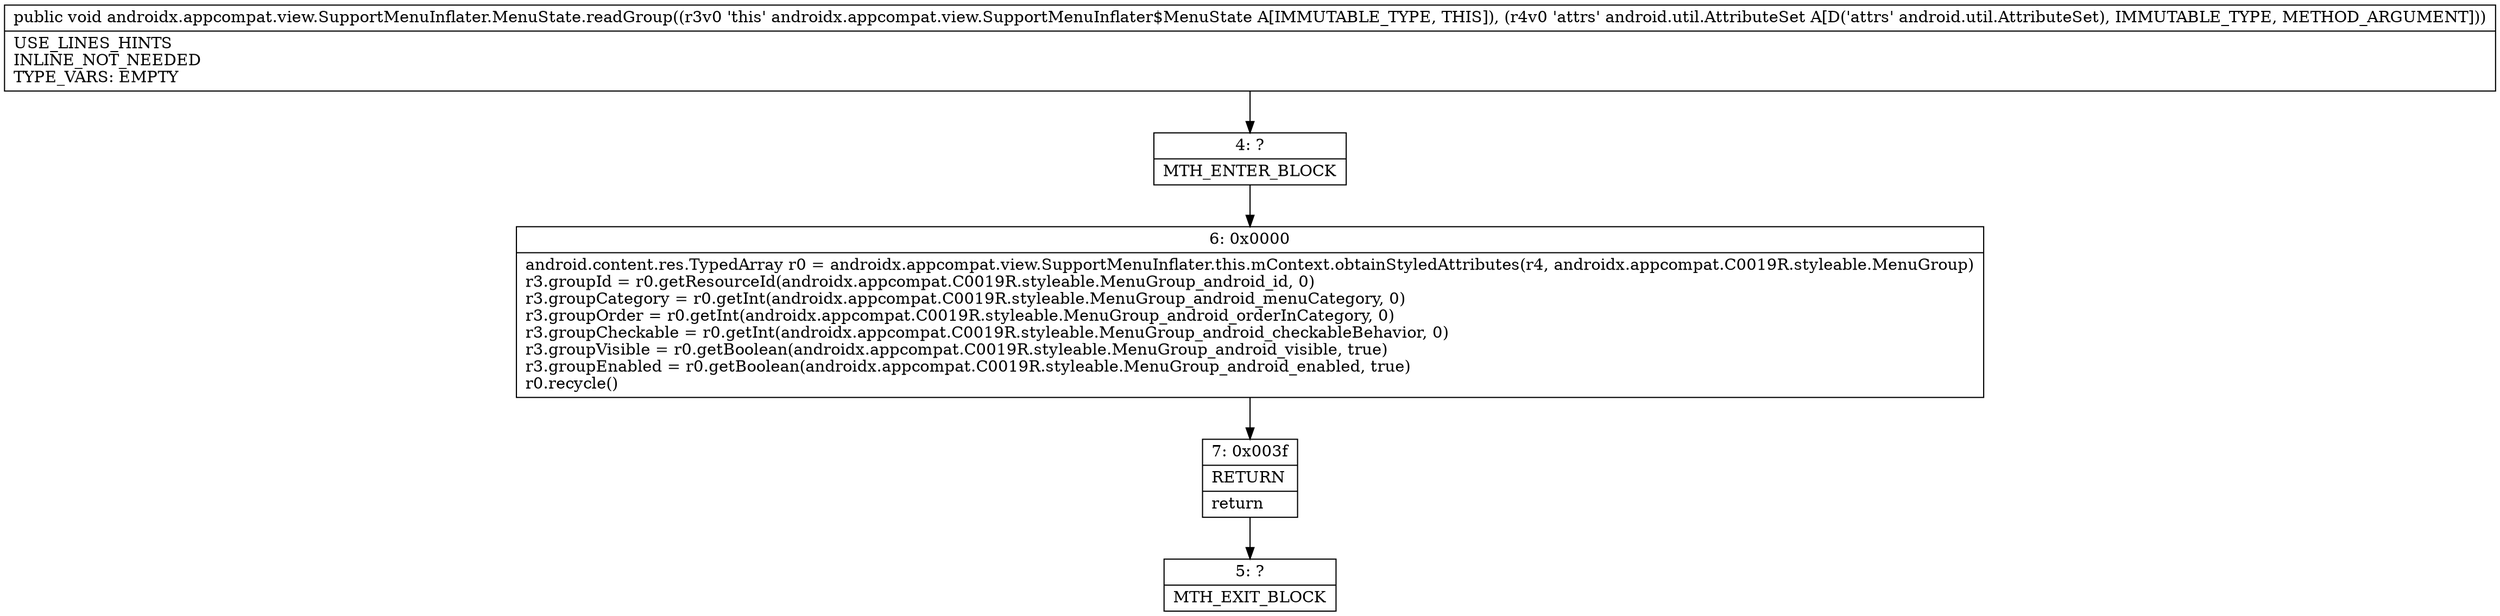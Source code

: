 digraph "CFG forandroidx.appcompat.view.SupportMenuInflater.MenuState.readGroup(Landroid\/util\/AttributeSet;)V" {
Node_4 [shape=record,label="{4\:\ ?|MTH_ENTER_BLOCK\l}"];
Node_6 [shape=record,label="{6\:\ 0x0000|android.content.res.TypedArray r0 = androidx.appcompat.view.SupportMenuInflater.this.mContext.obtainStyledAttributes(r4, androidx.appcompat.C0019R.styleable.MenuGroup)\lr3.groupId = r0.getResourceId(androidx.appcompat.C0019R.styleable.MenuGroup_android_id, 0)\lr3.groupCategory = r0.getInt(androidx.appcompat.C0019R.styleable.MenuGroup_android_menuCategory, 0)\lr3.groupOrder = r0.getInt(androidx.appcompat.C0019R.styleable.MenuGroup_android_orderInCategory, 0)\lr3.groupCheckable = r0.getInt(androidx.appcompat.C0019R.styleable.MenuGroup_android_checkableBehavior, 0)\lr3.groupVisible = r0.getBoolean(androidx.appcompat.C0019R.styleable.MenuGroup_android_visible, true)\lr3.groupEnabled = r0.getBoolean(androidx.appcompat.C0019R.styleable.MenuGroup_android_enabled, true)\lr0.recycle()\l}"];
Node_7 [shape=record,label="{7\:\ 0x003f|RETURN\l|return\l}"];
Node_5 [shape=record,label="{5\:\ ?|MTH_EXIT_BLOCK\l}"];
MethodNode[shape=record,label="{public void androidx.appcompat.view.SupportMenuInflater.MenuState.readGroup((r3v0 'this' androidx.appcompat.view.SupportMenuInflater$MenuState A[IMMUTABLE_TYPE, THIS]), (r4v0 'attrs' android.util.AttributeSet A[D('attrs' android.util.AttributeSet), IMMUTABLE_TYPE, METHOD_ARGUMENT]))  | USE_LINES_HINTS\lINLINE_NOT_NEEDED\lTYPE_VARS: EMPTY\l}"];
MethodNode -> Node_4;Node_4 -> Node_6;
Node_6 -> Node_7;
Node_7 -> Node_5;
}

